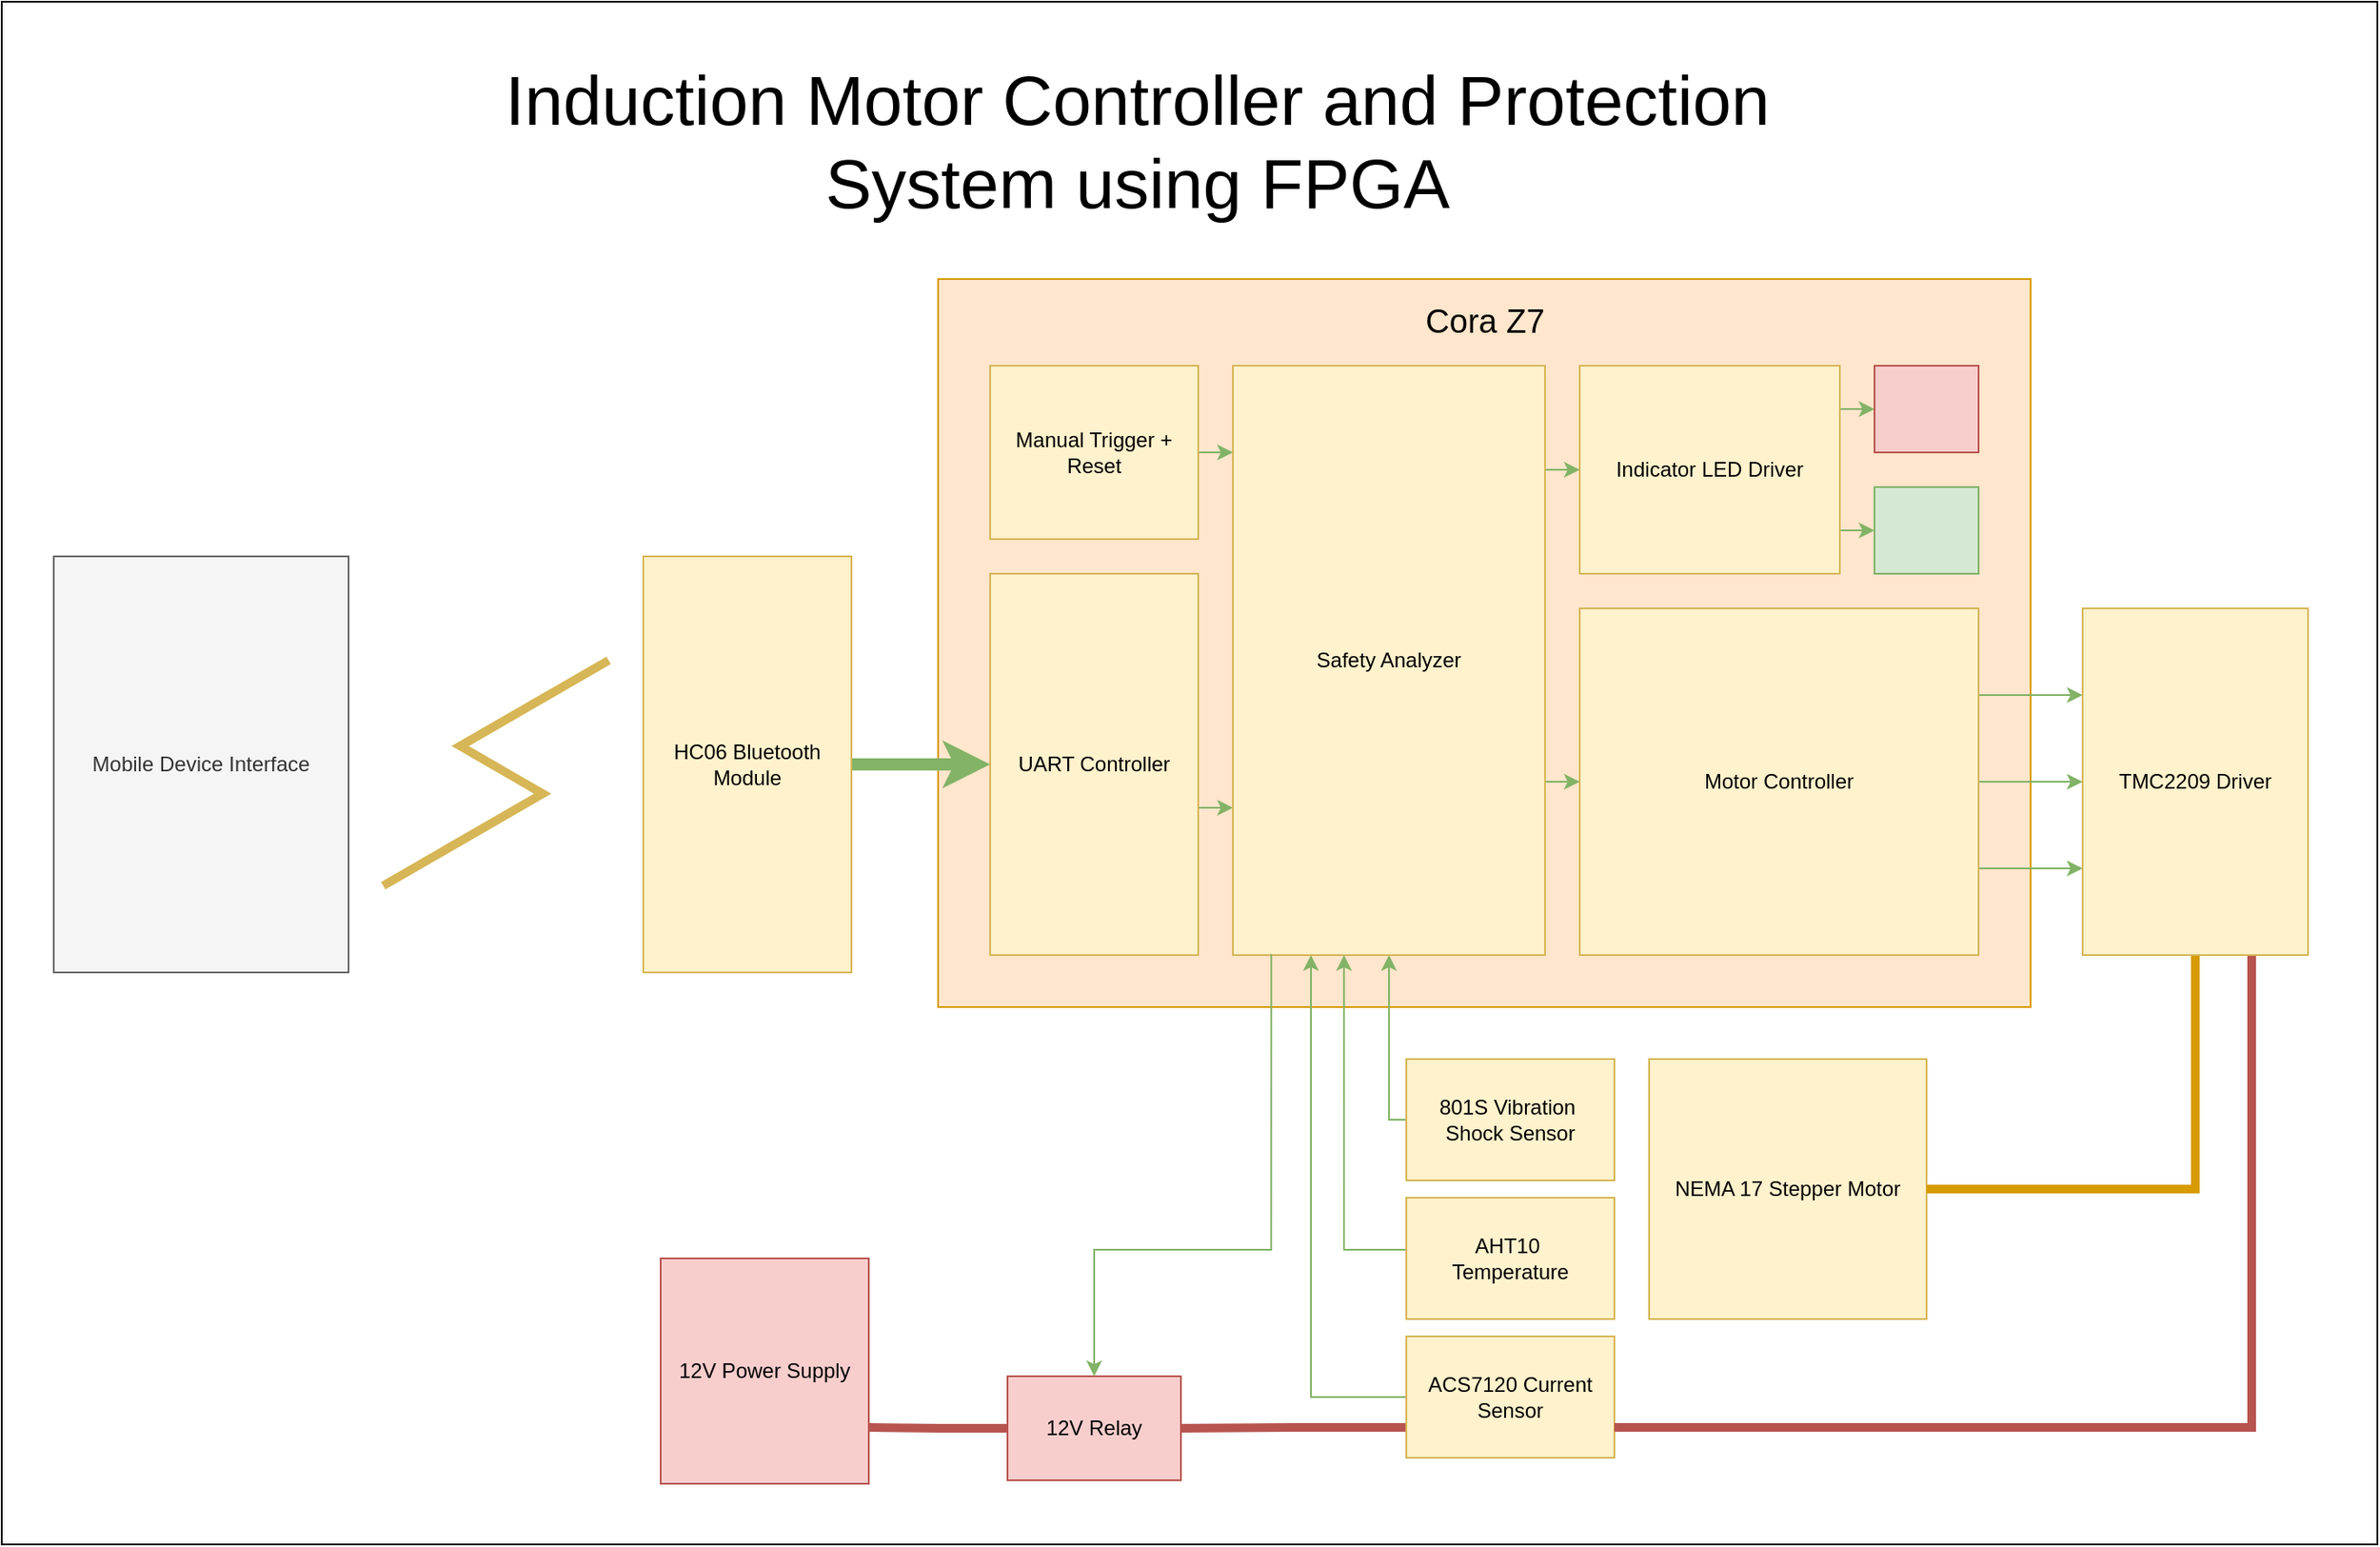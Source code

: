 <mxfile version="24.6.4" type="device">
  <diagram name="Page-1" id="InxmAyVAry7BL4KQ_2BN">
    <mxGraphModel dx="2804" dy="1197" grid="1" gridSize="10" guides="1" tooltips="1" connect="1" arrows="1" fold="1" page="1" pageScale="1" pageWidth="850" pageHeight="1100" math="0" shadow="0">
      <root>
        <mxCell id="0" />
        <mxCell id="1" parent="0" />
        <mxCell id="_RNaAbLcPeW4gmhYLvsA-10" value="" style="rounded=0;whiteSpace=wrap;html=1;" vertex="1" parent="1">
          <mxGeometry x="-550" y="70" width="1370" height="890" as="geometry" />
        </mxCell>
        <mxCell id="0XSxS8C3F1OLP0PFev-U-1" value="" style="rounded=0;whiteSpace=wrap;html=1;fillColor=#ffe6cc;strokeColor=#d79b00;" parent="1" vertex="1">
          <mxGeometry x="-10" y="230" width="630" height="420" as="geometry" />
        </mxCell>
        <mxCell id="0XSxS8C3F1OLP0PFev-U-16" style="edgeStyle=orthogonalEdgeStyle;rounded=0;orthogonalLoop=1;jettySize=auto;html=1;exitX=1;exitY=0.75;exitDx=0;exitDy=0;entryX=0;entryY=0.75;entryDx=0;entryDy=0;fillColor=#d5e8d4;strokeColor=#82b366;" parent="1" source="0XSxS8C3F1OLP0PFev-U-2" target="0XSxS8C3F1OLP0PFev-U-5" edge="1">
          <mxGeometry relative="1" as="geometry">
            <Array as="points">
              <mxPoint x="140" y="535" />
            </Array>
          </mxGeometry>
        </mxCell>
        <mxCell id="0XSxS8C3F1OLP0PFev-U-2" value="UART Controller" style="rounded=0;whiteSpace=wrap;html=1;fillColor=#fff2cc;strokeColor=#d6b656;" parent="1" vertex="1">
          <mxGeometry x="20" y="400" width="120" height="220" as="geometry" />
        </mxCell>
        <mxCell id="0XSxS8C3F1OLP0PFev-U-18" style="edgeStyle=orthogonalEdgeStyle;rounded=0;orthogonalLoop=1;jettySize=auto;html=1;exitX=1;exitY=0.25;exitDx=0;exitDy=0;entryX=0;entryY=0.25;entryDx=0;entryDy=0;fillColor=#d5e8d4;strokeColor=#82b366;" parent="1" source="0XSxS8C3F1OLP0PFev-U-3" target="0XSxS8C3F1OLP0PFev-U-12" edge="1">
          <mxGeometry relative="1" as="geometry" />
        </mxCell>
        <mxCell id="0XSxS8C3F1OLP0PFev-U-19" style="edgeStyle=orthogonalEdgeStyle;rounded=0;orthogonalLoop=1;jettySize=auto;html=1;exitX=1;exitY=0.75;exitDx=0;exitDy=0;entryX=0;entryY=0.75;entryDx=0;entryDy=0;fillColor=#d5e8d4;strokeColor=#82b366;" parent="1" source="0XSxS8C3F1OLP0PFev-U-3" target="0XSxS8C3F1OLP0PFev-U-12" edge="1">
          <mxGeometry relative="1" as="geometry" />
        </mxCell>
        <mxCell id="0XSxS8C3F1OLP0PFev-U-24" style="edgeStyle=orthogonalEdgeStyle;rounded=0;orthogonalLoop=1;jettySize=auto;html=1;exitX=1;exitY=0.5;exitDx=0;exitDy=0;entryX=0;entryY=0.5;entryDx=0;entryDy=0;fillColor=#d5e8d4;strokeColor=#82b366;" parent="1" source="0XSxS8C3F1OLP0PFev-U-3" target="0XSxS8C3F1OLP0PFev-U-12" edge="1">
          <mxGeometry relative="1" as="geometry" />
        </mxCell>
        <mxCell id="0XSxS8C3F1OLP0PFev-U-3" value="Motor Controller" style="rounded=0;whiteSpace=wrap;html=1;fillColor=#fff2cc;strokeColor=#d6b656;" parent="1" vertex="1">
          <mxGeometry x="360" y="420" width="230" height="200" as="geometry" />
        </mxCell>
        <mxCell id="0XSxS8C3F1OLP0PFev-U-20" style="edgeStyle=orthogonalEdgeStyle;rounded=0;orthogonalLoop=1;jettySize=auto;html=1;exitX=1;exitY=0.25;exitDx=0;exitDy=0;entryX=0;entryY=0.5;entryDx=0;entryDy=0;fillColor=#d5e8d4;strokeColor=#82b366;" parent="1" source="0XSxS8C3F1OLP0PFev-U-4" target="0XSxS8C3F1OLP0PFev-U-13" edge="1">
          <mxGeometry relative="1" as="geometry">
            <Array as="points">
              <mxPoint x="510" y="305" />
            </Array>
          </mxGeometry>
        </mxCell>
        <mxCell id="0XSxS8C3F1OLP0PFev-U-21" style="edgeStyle=orthogonalEdgeStyle;rounded=0;orthogonalLoop=1;jettySize=auto;html=1;exitX=1;exitY=0.75;exitDx=0;exitDy=0;entryX=0;entryY=0.5;entryDx=0;entryDy=0;fillColor=#d5e8d4;strokeColor=#82b366;" parent="1" source="0XSxS8C3F1OLP0PFev-U-4" target="0XSxS8C3F1OLP0PFev-U-14" edge="1">
          <mxGeometry relative="1" as="geometry">
            <Array as="points">
              <mxPoint x="510" y="375" />
            </Array>
          </mxGeometry>
        </mxCell>
        <mxCell id="0XSxS8C3F1OLP0PFev-U-4" value="Indicator LED Driver" style="rounded=0;whiteSpace=wrap;html=1;fillColor=#fff2cc;strokeColor=#d6b656;" parent="1" vertex="1">
          <mxGeometry x="360" y="280" width="150" height="120" as="geometry" />
        </mxCell>
        <mxCell id="0XSxS8C3F1OLP0PFev-U-17" style="edgeStyle=orthogonalEdgeStyle;rounded=0;orthogonalLoop=1;jettySize=auto;html=1;exitX=1;exitY=0.75;exitDx=0;exitDy=0;entryX=0;entryY=0.5;entryDx=0;entryDy=0;fillColor=#d5e8d4;strokeColor=#82b366;" parent="1" source="0XSxS8C3F1OLP0PFev-U-5" target="0XSxS8C3F1OLP0PFev-U-3" edge="1">
          <mxGeometry relative="1" as="geometry">
            <Array as="points">
              <mxPoint x="330" y="520" />
            </Array>
          </mxGeometry>
        </mxCell>
        <mxCell id="0XSxS8C3F1OLP0PFev-U-22" style="edgeStyle=orthogonalEdgeStyle;rounded=0;orthogonalLoop=1;jettySize=auto;html=1;exitX=1;exitY=0.25;exitDx=0;exitDy=0;entryX=0;entryY=0.5;entryDx=0;entryDy=0;fillColor=#d5e8d4;strokeColor=#82b366;" parent="1" source="0XSxS8C3F1OLP0PFev-U-5" target="0XSxS8C3F1OLP0PFev-U-4" edge="1">
          <mxGeometry relative="1" as="geometry">
            <Array as="points">
              <mxPoint x="330" y="340" />
            </Array>
          </mxGeometry>
        </mxCell>
        <mxCell id="0XSxS8C3F1OLP0PFev-U-25" style="edgeStyle=orthogonalEdgeStyle;rounded=0;orthogonalLoop=1;jettySize=auto;html=1;exitX=0.5;exitY=1;exitDx=0;exitDy=0;entryX=0;entryY=0.5;entryDx=0;entryDy=0;fillColor=#d5e8d4;strokeColor=#82b366;startArrow=classic;startFill=1;endArrow=none;endFill=0;" parent="1" source="0XSxS8C3F1OLP0PFev-U-5" target="0XSxS8C3F1OLP0PFev-U-9" edge="1">
          <mxGeometry relative="1" as="geometry">
            <Array as="points">
              <mxPoint x="250" y="715" />
            </Array>
          </mxGeometry>
        </mxCell>
        <mxCell id="0XSxS8C3F1OLP0PFev-U-26" style="edgeStyle=orthogonalEdgeStyle;rounded=0;orthogonalLoop=1;jettySize=auto;html=1;exitX=0.356;exitY=1;exitDx=0;exitDy=0;entryX=0;entryY=0.5;entryDx=0;entryDy=0;fillColor=#d5e8d4;strokeColor=#82b366;startArrow=classic;startFill=1;endArrow=none;endFill=0;exitPerimeter=0;" parent="1" source="0XSxS8C3F1OLP0PFev-U-5" target="0XSxS8C3F1OLP0PFev-U-8" edge="1">
          <mxGeometry relative="1" as="geometry">
            <Array as="points">
              <mxPoint x="224" y="790" />
            </Array>
          </mxGeometry>
        </mxCell>
        <mxCell id="0XSxS8C3F1OLP0PFev-U-27" style="edgeStyle=orthogonalEdgeStyle;rounded=0;orthogonalLoop=1;jettySize=auto;html=1;exitX=0.25;exitY=1;exitDx=0;exitDy=0;entryX=0;entryY=0.5;entryDx=0;entryDy=0;fillColor=#d5e8d4;strokeColor=#82b366;startArrow=classic;startFill=1;endArrow=none;endFill=0;" parent="1" source="0XSxS8C3F1OLP0PFev-U-5" target="0XSxS8C3F1OLP0PFev-U-7" edge="1">
          <mxGeometry relative="1" as="geometry">
            <Array as="points">
              <mxPoint x="205" y="875" />
            </Array>
          </mxGeometry>
        </mxCell>
        <mxCell id="0XSxS8C3F1OLP0PFev-U-5" value="Safety Analyzer" style="rounded=0;whiteSpace=wrap;html=1;fillColor=#fff2cc;strokeColor=#d6b656;" parent="1" vertex="1">
          <mxGeometry x="160" y="280" width="180" height="340" as="geometry" />
        </mxCell>
        <mxCell id="0XSxS8C3F1OLP0PFev-U-15" style="edgeStyle=orthogonalEdgeStyle;rounded=0;orthogonalLoop=1;jettySize=auto;html=1;entryX=0;entryY=0.5;entryDx=0;entryDy=0;endSize=5;startSize=5;jumpSize=5;strokeWidth=7;fillColor=#d5e8d4;strokeColor=#82b366;" parent="1" source="0XSxS8C3F1OLP0PFev-U-6" target="0XSxS8C3F1OLP0PFev-U-2" edge="1">
          <mxGeometry relative="1" as="geometry" />
        </mxCell>
        <mxCell id="0XSxS8C3F1OLP0PFev-U-6" value="HC06 Bluetooth Module" style="rounded=0;whiteSpace=wrap;html=1;fillColor=#fff2cc;strokeColor=#d6b656;" parent="1" vertex="1">
          <mxGeometry x="-180" y="390" width="120" height="240" as="geometry" />
        </mxCell>
        <mxCell id="_RNaAbLcPeW4gmhYLvsA-5" style="edgeStyle=orthogonalEdgeStyle;rounded=0;orthogonalLoop=1;jettySize=auto;html=1;exitX=0;exitY=0.75;exitDx=0;exitDy=0;entryX=1;entryY=0.5;entryDx=0;entryDy=0;endArrow=none;endFill=0;fillColor=#f8cecc;strokeColor=#b85450;strokeWidth=5;" edge="1" parent="1" source="0XSxS8C3F1OLP0PFev-U-7" target="_RNaAbLcPeW4gmhYLvsA-4">
          <mxGeometry relative="1" as="geometry" />
        </mxCell>
        <mxCell id="0XSxS8C3F1OLP0PFev-U-7" value="ACS7120 Current Sensor" style="rounded=0;whiteSpace=wrap;html=1;fillColor=#fff2cc;strokeColor=#d6b656;" parent="1" vertex="1">
          <mxGeometry x="260" y="840" width="120" height="70" as="geometry" />
        </mxCell>
        <mxCell id="0XSxS8C3F1OLP0PFev-U-8" value="&lt;div&gt;AHT10&amp;nbsp;&lt;/div&gt;&lt;div&gt;Temperature&lt;/div&gt;" style="rounded=0;whiteSpace=wrap;html=1;fillColor=#fff2cc;strokeColor=#d6b656;" parent="1" vertex="1">
          <mxGeometry x="260" y="760" width="120" height="70" as="geometry" />
        </mxCell>
        <mxCell id="0XSxS8C3F1OLP0PFev-U-9" value="&lt;div&gt;801S Vibration&amp;nbsp;&lt;/div&gt;&lt;div&gt;Shock Sensor&lt;/div&gt;" style="rounded=0;whiteSpace=wrap;html=1;fillColor=#fff2cc;strokeColor=#d6b656;" parent="1" vertex="1">
          <mxGeometry x="260" y="680" width="120" height="70" as="geometry" />
        </mxCell>
        <mxCell id="0XSxS8C3F1OLP0PFev-U-11" value="NEMA 17 Stepper Motor" style="rounded=0;whiteSpace=wrap;html=1;fillColor=#fff2cc;strokeColor=#d6b656;" parent="1" vertex="1">
          <mxGeometry x="400" y="680" width="160" height="150" as="geometry" />
        </mxCell>
        <mxCell id="0XSxS8C3F1OLP0PFev-U-23" style="edgeStyle=orthogonalEdgeStyle;rounded=0;orthogonalLoop=1;jettySize=auto;html=1;exitX=0.5;exitY=1;exitDx=0;exitDy=0;entryX=1;entryY=0.5;entryDx=0;entryDy=0;fillColor=#ffe6cc;strokeColor=#d79b00;strokeWidth=5;endArrow=none;endFill=0;" parent="1" source="0XSxS8C3F1OLP0PFev-U-12" target="0XSxS8C3F1OLP0PFev-U-11" edge="1">
          <mxGeometry relative="1" as="geometry" />
        </mxCell>
        <mxCell id="_RNaAbLcPeW4gmhYLvsA-1" style="edgeStyle=orthogonalEdgeStyle;rounded=0;orthogonalLoop=1;jettySize=auto;html=1;exitX=0.75;exitY=1;exitDx=0;exitDy=0;entryX=1;entryY=0.75;entryDx=0;entryDy=0;endArrow=none;endFill=0;fillColor=#f8cecc;strokeColor=#b85450;strokeWidth=5;" edge="1" parent="1" source="0XSxS8C3F1OLP0PFev-U-12" target="0XSxS8C3F1OLP0PFev-U-7">
          <mxGeometry relative="1" as="geometry" />
        </mxCell>
        <mxCell id="0XSxS8C3F1OLP0PFev-U-12" value="TMC2209 Driver" style="rounded=0;whiteSpace=wrap;html=1;fillColor=#fff2cc;strokeColor=#d6b656;" parent="1" vertex="1">
          <mxGeometry x="650" y="420" width="130" height="200" as="geometry" />
        </mxCell>
        <mxCell id="0XSxS8C3F1OLP0PFev-U-13" value="" style="rounded=0;whiteSpace=wrap;html=1;fillColor=#f8cecc;strokeColor=#b85450;" parent="1" vertex="1">
          <mxGeometry x="530" y="280" width="60" height="50" as="geometry" />
        </mxCell>
        <mxCell id="0XSxS8C3F1OLP0PFev-U-14" value="" style="rounded=0;whiteSpace=wrap;html=1;fillColor=#d5e8d4;strokeColor=#82b366;" parent="1" vertex="1">
          <mxGeometry x="530" y="350" width="60" height="50" as="geometry" />
        </mxCell>
        <mxCell id="0XSxS8C3F1OLP0PFev-U-28" value="Mobile Device Interface" style="rounded=0;whiteSpace=wrap;html=1;fillColor=#f5f5f5;fontColor=#333333;strokeColor=#666666;" parent="1" vertex="1">
          <mxGeometry x="-520" y="390" width="170" height="240" as="geometry" />
        </mxCell>
        <mxCell id="0XSxS8C3F1OLP0PFev-U-29" value="" style="edgeStyle=isometricEdgeStyle;endArrow=none;html=1;rounded=0;fillColor=#fff2cc;strokeColor=#d6b656;strokeWidth=5;" parent="1" edge="1">
          <mxGeometry width="50" height="100" relative="1" as="geometry">
            <mxPoint x="-330" y="580" as="sourcePoint" />
            <mxPoint x="-200" y="450" as="targetPoint" />
            <Array as="points">
              <mxPoint x="-250" y="520" />
            </Array>
          </mxGeometry>
        </mxCell>
        <mxCell id="0XSxS8C3F1OLP0PFev-U-30" value="Cora Z7" style="text;html=1;align=center;verticalAlign=middle;whiteSpace=wrap;rounded=0;fontSize=19;" parent="1" vertex="1">
          <mxGeometry x="257.5" y="240" width="95" height="30" as="geometry" />
        </mxCell>
        <mxCell id="_RNaAbLcPeW4gmhYLvsA-2" value="12V Power Supply" style="rounded=0;whiteSpace=wrap;html=1;fillColor=#f8cecc;strokeColor=#b85450;" vertex="1" parent="1">
          <mxGeometry x="-170" y="795" width="120" height="130" as="geometry" />
        </mxCell>
        <mxCell id="_RNaAbLcPeW4gmhYLvsA-6" style="edgeStyle=orthogonalEdgeStyle;rounded=0;orthogonalLoop=1;jettySize=auto;html=1;exitX=0;exitY=0.5;exitDx=0;exitDy=0;entryX=1;entryY=0.75;entryDx=0;entryDy=0;endArrow=none;endFill=0;fillColor=#f8cecc;strokeColor=#b85450;strokeWidth=5;" edge="1" parent="1" source="_RNaAbLcPeW4gmhYLvsA-4" target="_RNaAbLcPeW4gmhYLvsA-2">
          <mxGeometry relative="1" as="geometry" />
        </mxCell>
        <mxCell id="_RNaAbLcPeW4gmhYLvsA-4" value="12V Relay" style="rounded=0;whiteSpace=wrap;html=1;fillColor=#f8cecc;strokeColor=#b85450;" vertex="1" parent="1">
          <mxGeometry x="30" y="863" width="100" height="60" as="geometry" />
        </mxCell>
        <mxCell id="_RNaAbLcPeW4gmhYLvsA-7" style="edgeStyle=orthogonalEdgeStyle;rounded=0;orthogonalLoop=1;jettySize=auto;html=1;exitX=0.5;exitY=0;exitDx=0;exitDy=0;entryX=0.123;entryY=0.998;entryDx=0;entryDy=0;entryPerimeter=0;endArrow=none;endFill=0;startArrow=classic;startFill=1;fillColor=#d5e8d4;strokeColor=#82b366;" edge="1" parent="1" source="_RNaAbLcPeW4gmhYLvsA-4" target="0XSxS8C3F1OLP0PFev-U-5">
          <mxGeometry relative="1" as="geometry">
            <Array as="points">
              <mxPoint x="80" y="790" />
              <mxPoint x="182" y="790" />
            </Array>
          </mxGeometry>
        </mxCell>
        <mxCell id="_RNaAbLcPeW4gmhYLvsA-9" value="Induction Motor Controller and Protection System using FPGA" style="text;html=1;align=center;verticalAlign=middle;whiteSpace=wrap;rounded=0;fontSize=40;" vertex="1" parent="1">
          <mxGeometry x="-330" y="100" width="870" height="100" as="geometry" />
        </mxCell>
        <mxCell id="_RNaAbLcPeW4gmhYLvsA-12" style="edgeStyle=orthogonalEdgeStyle;rounded=0;orthogonalLoop=1;jettySize=auto;html=1;exitX=1;exitY=0.5;exitDx=0;exitDy=0;fillColor=#d5e8d4;strokeColor=#82b366;" edge="1" parent="1" source="_RNaAbLcPeW4gmhYLvsA-11">
          <mxGeometry relative="1" as="geometry">
            <mxPoint x="160" y="330" as="targetPoint" />
          </mxGeometry>
        </mxCell>
        <mxCell id="_RNaAbLcPeW4gmhYLvsA-11" value="Manual Trigger + Reset" style="rounded=0;whiteSpace=wrap;html=1;fillColor=#fff2cc;strokeColor=#d6b656;" vertex="1" parent="1">
          <mxGeometry x="20" y="280" width="120" height="100" as="geometry" />
        </mxCell>
      </root>
    </mxGraphModel>
  </diagram>
</mxfile>
